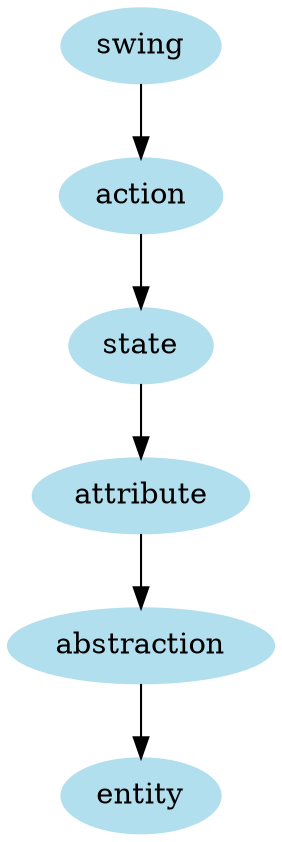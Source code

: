 digraph unix {
	node [color=lightblue2 style=filled]
	size="6,6"
	swing -> action
	action -> state
	state -> attribute
	attribute -> abstraction
	abstraction -> entity
}
